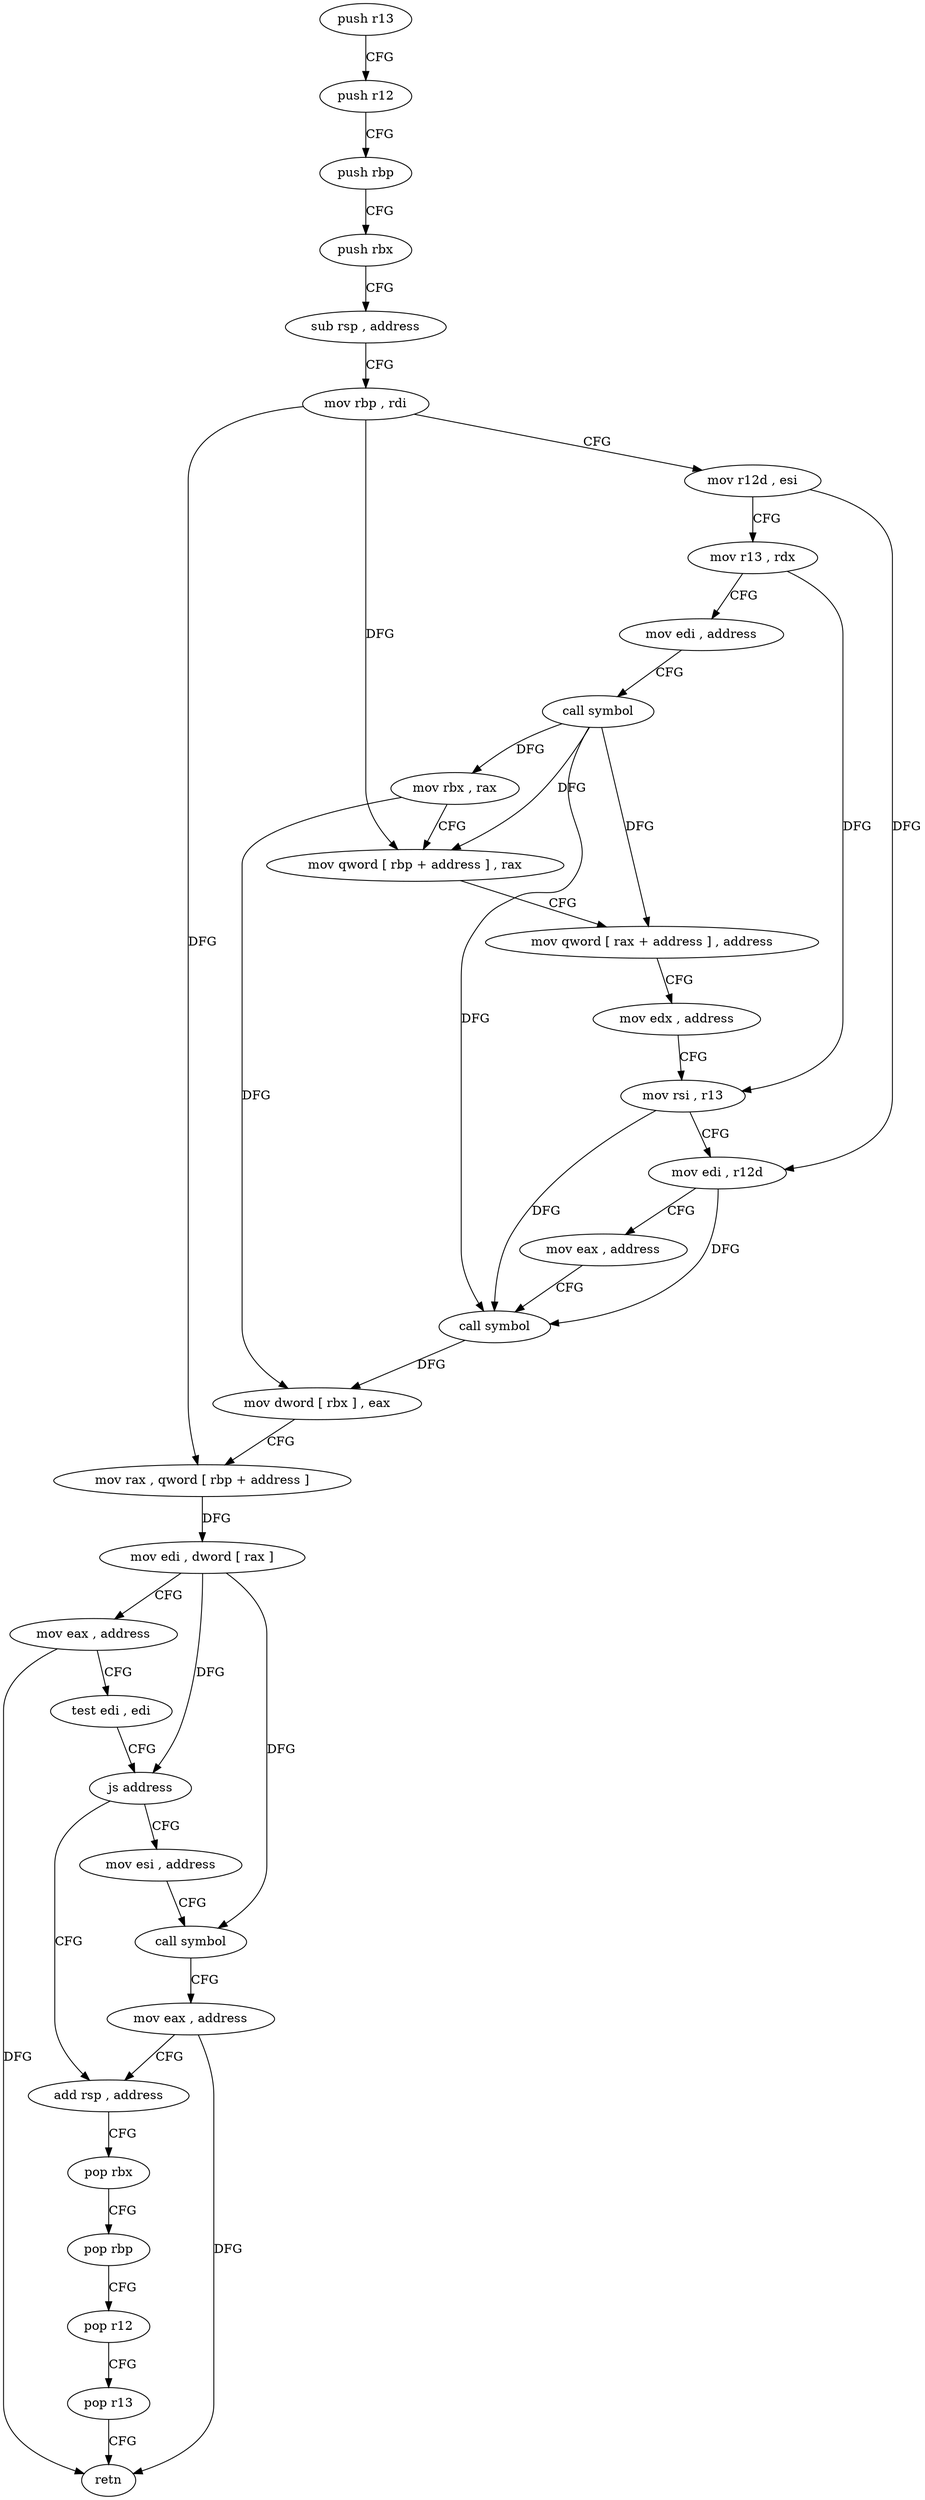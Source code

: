 digraph "func" {
"4217835" [label = "push r13" ]
"4217837" [label = "push r12" ]
"4217839" [label = "push rbp" ]
"4217840" [label = "push rbx" ]
"4217841" [label = "sub rsp , address" ]
"4217845" [label = "mov rbp , rdi" ]
"4217848" [label = "mov r12d , esi" ]
"4217851" [label = "mov r13 , rdx" ]
"4217854" [label = "mov edi , address" ]
"4217859" [label = "call symbol" ]
"4217864" [label = "mov rbx , rax" ]
"4217867" [label = "mov qword [ rbp + address ] , rax" ]
"4217874" [label = "mov qword [ rax + address ] , address" ]
"4217882" [label = "mov edx , address" ]
"4217887" [label = "mov rsi , r13" ]
"4217890" [label = "mov edi , r12d" ]
"4217893" [label = "mov eax , address" ]
"4217898" [label = "call symbol" ]
"4217903" [label = "mov dword [ rbx ] , eax" ]
"4217905" [label = "mov rax , qword [ rbp + address ]" ]
"4217912" [label = "mov edi , dword [ rax ]" ]
"4217914" [label = "mov eax , address" ]
"4217919" [label = "test edi , edi" ]
"4217921" [label = "js address" ]
"4217938" [label = "add rsp , address" ]
"4217923" [label = "mov esi , address" ]
"4217942" [label = "pop rbx" ]
"4217943" [label = "pop rbp" ]
"4217944" [label = "pop r12" ]
"4217946" [label = "pop r13" ]
"4217948" [label = "retn" ]
"4217928" [label = "call symbol" ]
"4217933" [label = "mov eax , address" ]
"4217835" -> "4217837" [ label = "CFG" ]
"4217837" -> "4217839" [ label = "CFG" ]
"4217839" -> "4217840" [ label = "CFG" ]
"4217840" -> "4217841" [ label = "CFG" ]
"4217841" -> "4217845" [ label = "CFG" ]
"4217845" -> "4217848" [ label = "CFG" ]
"4217845" -> "4217867" [ label = "DFG" ]
"4217845" -> "4217905" [ label = "DFG" ]
"4217848" -> "4217851" [ label = "CFG" ]
"4217848" -> "4217890" [ label = "DFG" ]
"4217851" -> "4217854" [ label = "CFG" ]
"4217851" -> "4217887" [ label = "DFG" ]
"4217854" -> "4217859" [ label = "CFG" ]
"4217859" -> "4217864" [ label = "DFG" ]
"4217859" -> "4217867" [ label = "DFG" ]
"4217859" -> "4217874" [ label = "DFG" ]
"4217859" -> "4217898" [ label = "DFG" ]
"4217864" -> "4217867" [ label = "CFG" ]
"4217864" -> "4217903" [ label = "DFG" ]
"4217867" -> "4217874" [ label = "CFG" ]
"4217874" -> "4217882" [ label = "CFG" ]
"4217882" -> "4217887" [ label = "CFG" ]
"4217887" -> "4217890" [ label = "CFG" ]
"4217887" -> "4217898" [ label = "DFG" ]
"4217890" -> "4217893" [ label = "CFG" ]
"4217890" -> "4217898" [ label = "DFG" ]
"4217893" -> "4217898" [ label = "CFG" ]
"4217898" -> "4217903" [ label = "DFG" ]
"4217903" -> "4217905" [ label = "CFG" ]
"4217905" -> "4217912" [ label = "DFG" ]
"4217912" -> "4217914" [ label = "CFG" ]
"4217912" -> "4217921" [ label = "DFG" ]
"4217912" -> "4217928" [ label = "DFG" ]
"4217914" -> "4217919" [ label = "CFG" ]
"4217914" -> "4217948" [ label = "DFG" ]
"4217919" -> "4217921" [ label = "CFG" ]
"4217921" -> "4217938" [ label = "CFG" ]
"4217921" -> "4217923" [ label = "CFG" ]
"4217938" -> "4217942" [ label = "CFG" ]
"4217923" -> "4217928" [ label = "CFG" ]
"4217942" -> "4217943" [ label = "CFG" ]
"4217943" -> "4217944" [ label = "CFG" ]
"4217944" -> "4217946" [ label = "CFG" ]
"4217946" -> "4217948" [ label = "CFG" ]
"4217928" -> "4217933" [ label = "CFG" ]
"4217933" -> "4217938" [ label = "CFG" ]
"4217933" -> "4217948" [ label = "DFG" ]
}
